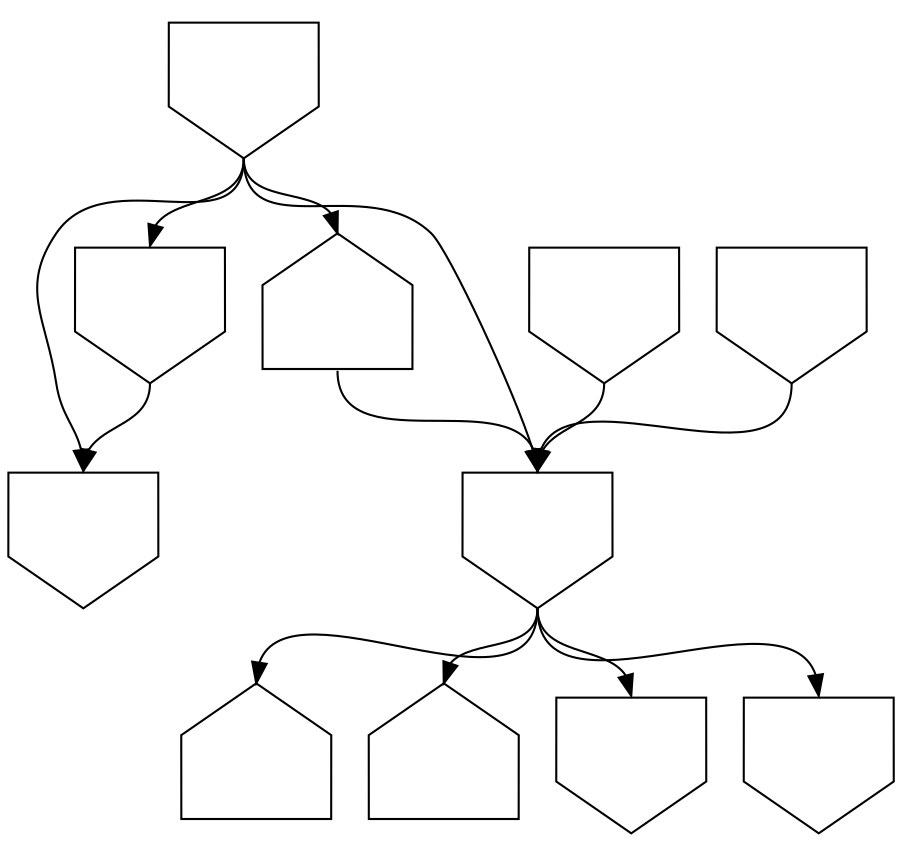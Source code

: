 digraph asm {
	edge [headport=n,tailport=s];
	3513 [label="",height=1,width=1,shape=invhouse];
	3582 [label="",height=1,width=1,shape=invhouse];
	6315 [label="",height=1,width=1,shape=invhouse];
	7177 [label="",height=1,width=1,shape=house];
	20125 [label="",height=1,width=1,shape=invhouse];
	1918 [label="",height=1,width=1,shape=house];
	10360 [label="",height=1,width=1,shape=house];
	19564 [label="",height=1,width=1,shape=invhouse];
	20211 [label="",height=1,width=1,shape=invhouse];
	224 [label="",height=1,width=1,shape=invhouse];
	8219 [label="",height=1,width=1,shape=invhouse];
	3582 -> 3513
	6315 -> 3513
	6315 -> 3582
	6315 -> 7177
	6315 -> 20125
	7177 -> 20125
	20125 -> 1918
	20125 -> 10360
	20125 -> 19564
	20125 -> 20211
	224 -> 20125
	8219 -> 20125
}